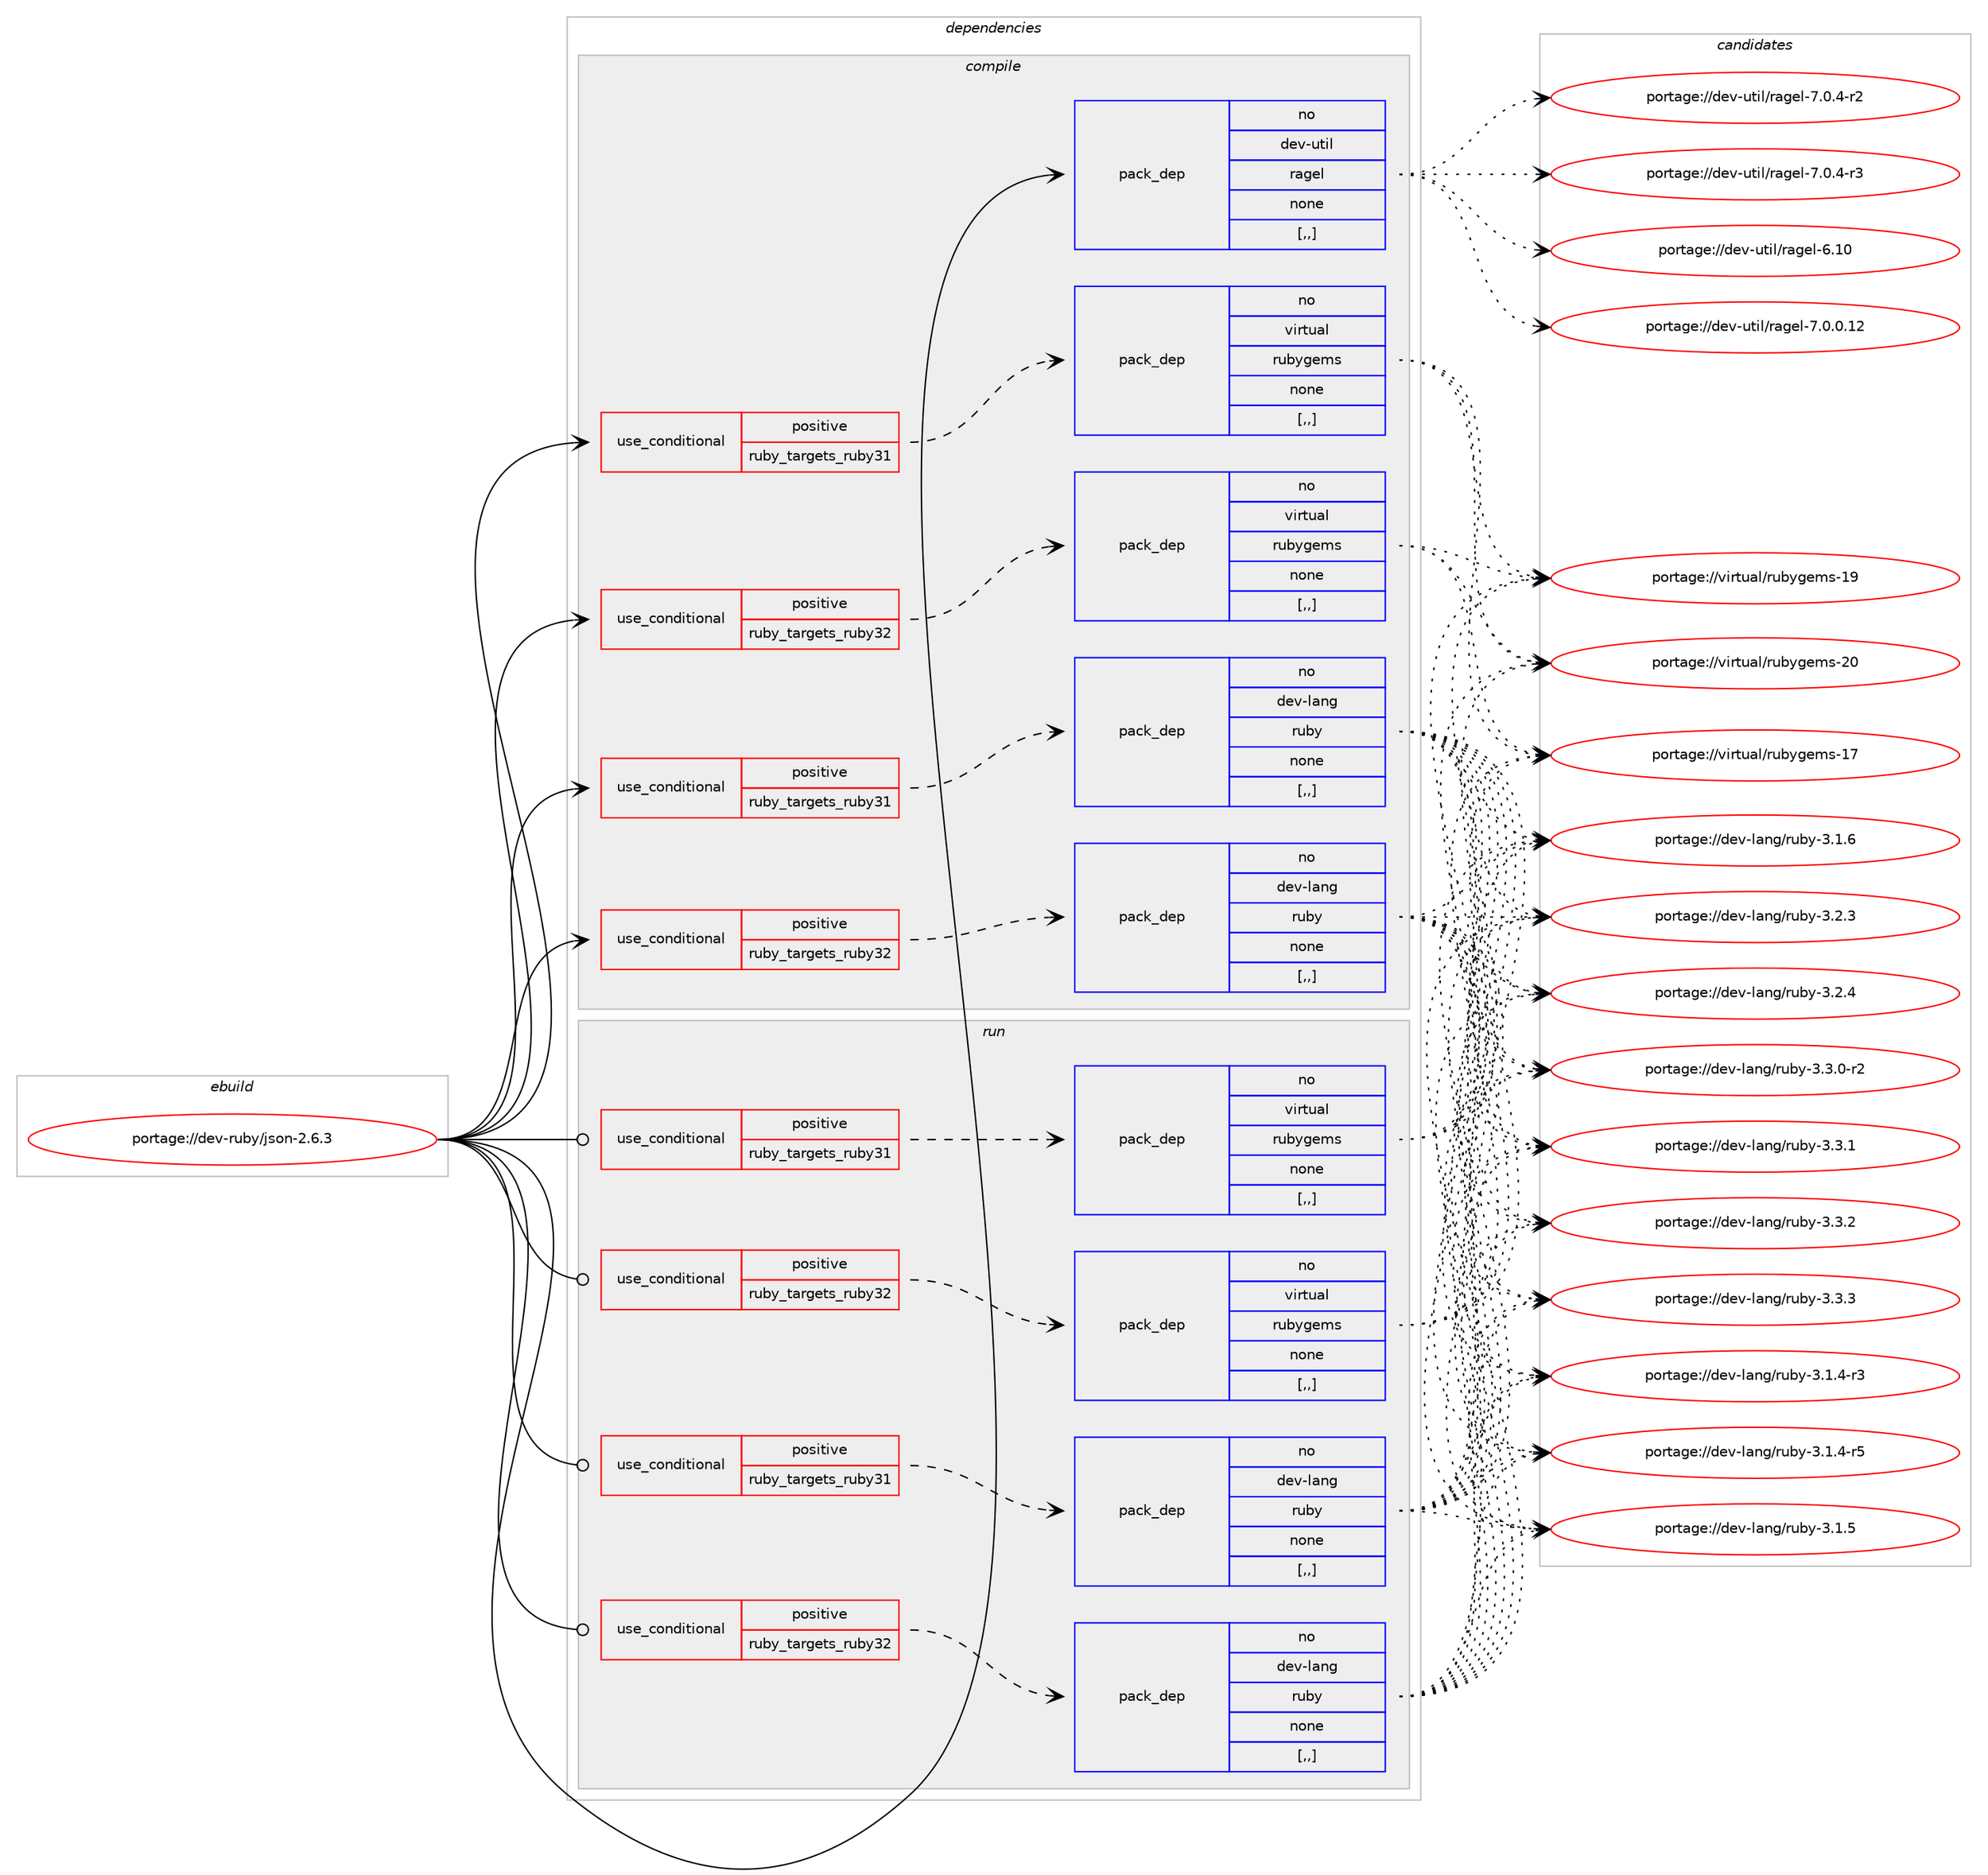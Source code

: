 digraph prolog {

# *************
# Graph options
# *************

newrank=true;
concentrate=true;
compound=true;
graph [rankdir=LR,fontname=Helvetica,fontsize=10,ranksep=1.5];#, ranksep=2.5, nodesep=0.2];
edge  [arrowhead=vee];
node  [fontname=Helvetica,fontsize=10];

# **********
# The ebuild
# **********

subgraph cluster_leftcol {
color=gray;
rank=same;
label=<<i>ebuild</i>>;
id [label="portage://dev-ruby/json-2.6.3", color=red, width=4, href="../dev-ruby/json-2.6.3.svg"];
}

# ****************
# The dependencies
# ****************

subgraph cluster_midcol {
color=gray;
label=<<i>dependencies</i>>;
subgraph cluster_compile {
fillcolor="#eeeeee";
style=filled;
label=<<i>compile</i>>;
subgraph cond48272 {
dependency183756 [label=<<TABLE BORDER="0" CELLBORDER="1" CELLSPACING="0" CELLPADDING="4"><TR><TD ROWSPAN="3" CELLPADDING="10">use_conditional</TD></TR><TR><TD>positive</TD></TR><TR><TD>ruby_targets_ruby31</TD></TR></TABLE>>, shape=none, color=red];
subgraph pack134181 {
dependency183757 [label=<<TABLE BORDER="0" CELLBORDER="1" CELLSPACING="0" CELLPADDING="4" WIDTH="220"><TR><TD ROWSPAN="6" CELLPADDING="30">pack_dep</TD></TR><TR><TD WIDTH="110">no</TD></TR><TR><TD>dev-lang</TD></TR><TR><TD>ruby</TD></TR><TR><TD>none</TD></TR><TR><TD>[,,]</TD></TR></TABLE>>, shape=none, color=blue];
}
dependency183756:e -> dependency183757:w [weight=20,style="dashed",arrowhead="vee"];
}
id:e -> dependency183756:w [weight=20,style="solid",arrowhead="vee"];
subgraph cond48273 {
dependency183758 [label=<<TABLE BORDER="0" CELLBORDER="1" CELLSPACING="0" CELLPADDING="4"><TR><TD ROWSPAN="3" CELLPADDING="10">use_conditional</TD></TR><TR><TD>positive</TD></TR><TR><TD>ruby_targets_ruby31</TD></TR></TABLE>>, shape=none, color=red];
subgraph pack134182 {
dependency183759 [label=<<TABLE BORDER="0" CELLBORDER="1" CELLSPACING="0" CELLPADDING="4" WIDTH="220"><TR><TD ROWSPAN="6" CELLPADDING="30">pack_dep</TD></TR><TR><TD WIDTH="110">no</TD></TR><TR><TD>virtual</TD></TR><TR><TD>rubygems</TD></TR><TR><TD>none</TD></TR><TR><TD>[,,]</TD></TR></TABLE>>, shape=none, color=blue];
}
dependency183758:e -> dependency183759:w [weight=20,style="dashed",arrowhead="vee"];
}
id:e -> dependency183758:w [weight=20,style="solid",arrowhead="vee"];
subgraph cond48274 {
dependency183760 [label=<<TABLE BORDER="0" CELLBORDER="1" CELLSPACING="0" CELLPADDING="4"><TR><TD ROWSPAN="3" CELLPADDING="10">use_conditional</TD></TR><TR><TD>positive</TD></TR><TR><TD>ruby_targets_ruby32</TD></TR></TABLE>>, shape=none, color=red];
subgraph pack134183 {
dependency183761 [label=<<TABLE BORDER="0" CELLBORDER="1" CELLSPACING="0" CELLPADDING="4" WIDTH="220"><TR><TD ROWSPAN="6" CELLPADDING="30">pack_dep</TD></TR><TR><TD WIDTH="110">no</TD></TR><TR><TD>dev-lang</TD></TR><TR><TD>ruby</TD></TR><TR><TD>none</TD></TR><TR><TD>[,,]</TD></TR></TABLE>>, shape=none, color=blue];
}
dependency183760:e -> dependency183761:w [weight=20,style="dashed",arrowhead="vee"];
}
id:e -> dependency183760:w [weight=20,style="solid",arrowhead="vee"];
subgraph cond48275 {
dependency183762 [label=<<TABLE BORDER="0" CELLBORDER="1" CELLSPACING="0" CELLPADDING="4"><TR><TD ROWSPAN="3" CELLPADDING="10">use_conditional</TD></TR><TR><TD>positive</TD></TR><TR><TD>ruby_targets_ruby32</TD></TR></TABLE>>, shape=none, color=red];
subgraph pack134184 {
dependency183763 [label=<<TABLE BORDER="0" CELLBORDER="1" CELLSPACING="0" CELLPADDING="4" WIDTH="220"><TR><TD ROWSPAN="6" CELLPADDING="30">pack_dep</TD></TR><TR><TD WIDTH="110">no</TD></TR><TR><TD>virtual</TD></TR><TR><TD>rubygems</TD></TR><TR><TD>none</TD></TR><TR><TD>[,,]</TD></TR></TABLE>>, shape=none, color=blue];
}
dependency183762:e -> dependency183763:w [weight=20,style="dashed",arrowhead="vee"];
}
id:e -> dependency183762:w [weight=20,style="solid",arrowhead="vee"];
subgraph pack134185 {
dependency183764 [label=<<TABLE BORDER="0" CELLBORDER="1" CELLSPACING="0" CELLPADDING="4" WIDTH="220"><TR><TD ROWSPAN="6" CELLPADDING="30">pack_dep</TD></TR><TR><TD WIDTH="110">no</TD></TR><TR><TD>dev-util</TD></TR><TR><TD>ragel</TD></TR><TR><TD>none</TD></TR><TR><TD>[,,]</TD></TR></TABLE>>, shape=none, color=blue];
}
id:e -> dependency183764:w [weight=20,style="solid",arrowhead="vee"];
}
subgraph cluster_compileandrun {
fillcolor="#eeeeee";
style=filled;
label=<<i>compile and run</i>>;
}
subgraph cluster_run {
fillcolor="#eeeeee";
style=filled;
label=<<i>run</i>>;
subgraph cond48276 {
dependency183765 [label=<<TABLE BORDER="0" CELLBORDER="1" CELLSPACING="0" CELLPADDING="4"><TR><TD ROWSPAN="3" CELLPADDING="10">use_conditional</TD></TR><TR><TD>positive</TD></TR><TR><TD>ruby_targets_ruby31</TD></TR></TABLE>>, shape=none, color=red];
subgraph pack134186 {
dependency183766 [label=<<TABLE BORDER="0" CELLBORDER="1" CELLSPACING="0" CELLPADDING="4" WIDTH="220"><TR><TD ROWSPAN="6" CELLPADDING="30">pack_dep</TD></TR><TR><TD WIDTH="110">no</TD></TR><TR><TD>dev-lang</TD></TR><TR><TD>ruby</TD></TR><TR><TD>none</TD></TR><TR><TD>[,,]</TD></TR></TABLE>>, shape=none, color=blue];
}
dependency183765:e -> dependency183766:w [weight=20,style="dashed",arrowhead="vee"];
}
id:e -> dependency183765:w [weight=20,style="solid",arrowhead="odot"];
subgraph cond48277 {
dependency183767 [label=<<TABLE BORDER="0" CELLBORDER="1" CELLSPACING="0" CELLPADDING="4"><TR><TD ROWSPAN="3" CELLPADDING="10">use_conditional</TD></TR><TR><TD>positive</TD></TR><TR><TD>ruby_targets_ruby31</TD></TR></TABLE>>, shape=none, color=red];
subgraph pack134187 {
dependency183768 [label=<<TABLE BORDER="0" CELLBORDER="1" CELLSPACING="0" CELLPADDING="4" WIDTH="220"><TR><TD ROWSPAN="6" CELLPADDING="30">pack_dep</TD></TR><TR><TD WIDTH="110">no</TD></TR><TR><TD>virtual</TD></TR><TR><TD>rubygems</TD></TR><TR><TD>none</TD></TR><TR><TD>[,,]</TD></TR></TABLE>>, shape=none, color=blue];
}
dependency183767:e -> dependency183768:w [weight=20,style="dashed",arrowhead="vee"];
}
id:e -> dependency183767:w [weight=20,style="solid",arrowhead="odot"];
subgraph cond48278 {
dependency183769 [label=<<TABLE BORDER="0" CELLBORDER="1" CELLSPACING="0" CELLPADDING="4"><TR><TD ROWSPAN="3" CELLPADDING="10">use_conditional</TD></TR><TR><TD>positive</TD></TR><TR><TD>ruby_targets_ruby32</TD></TR></TABLE>>, shape=none, color=red];
subgraph pack134188 {
dependency183770 [label=<<TABLE BORDER="0" CELLBORDER="1" CELLSPACING="0" CELLPADDING="4" WIDTH="220"><TR><TD ROWSPAN="6" CELLPADDING="30">pack_dep</TD></TR><TR><TD WIDTH="110">no</TD></TR><TR><TD>dev-lang</TD></TR><TR><TD>ruby</TD></TR><TR><TD>none</TD></TR><TR><TD>[,,]</TD></TR></TABLE>>, shape=none, color=blue];
}
dependency183769:e -> dependency183770:w [weight=20,style="dashed",arrowhead="vee"];
}
id:e -> dependency183769:w [weight=20,style="solid",arrowhead="odot"];
subgraph cond48279 {
dependency183771 [label=<<TABLE BORDER="0" CELLBORDER="1" CELLSPACING="0" CELLPADDING="4"><TR><TD ROWSPAN="3" CELLPADDING="10">use_conditional</TD></TR><TR><TD>positive</TD></TR><TR><TD>ruby_targets_ruby32</TD></TR></TABLE>>, shape=none, color=red];
subgraph pack134189 {
dependency183772 [label=<<TABLE BORDER="0" CELLBORDER="1" CELLSPACING="0" CELLPADDING="4" WIDTH="220"><TR><TD ROWSPAN="6" CELLPADDING="30">pack_dep</TD></TR><TR><TD WIDTH="110">no</TD></TR><TR><TD>virtual</TD></TR><TR><TD>rubygems</TD></TR><TR><TD>none</TD></TR><TR><TD>[,,]</TD></TR></TABLE>>, shape=none, color=blue];
}
dependency183771:e -> dependency183772:w [weight=20,style="dashed",arrowhead="vee"];
}
id:e -> dependency183771:w [weight=20,style="solid",arrowhead="odot"];
}
}

# **************
# The candidates
# **************

subgraph cluster_choices {
rank=same;
color=gray;
label=<<i>candidates</i>>;

subgraph choice134181 {
color=black;
nodesep=1;
choice100101118451089711010347114117981214551464946524511451 [label="portage://dev-lang/ruby-3.1.4-r3", color=red, width=4,href="../dev-lang/ruby-3.1.4-r3.svg"];
choice100101118451089711010347114117981214551464946524511453 [label="portage://dev-lang/ruby-3.1.4-r5", color=red, width=4,href="../dev-lang/ruby-3.1.4-r5.svg"];
choice10010111845108971101034711411798121455146494653 [label="portage://dev-lang/ruby-3.1.5", color=red, width=4,href="../dev-lang/ruby-3.1.5.svg"];
choice10010111845108971101034711411798121455146494654 [label="portage://dev-lang/ruby-3.1.6", color=red, width=4,href="../dev-lang/ruby-3.1.6.svg"];
choice10010111845108971101034711411798121455146504651 [label="portage://dev-lang/ruby-3.2.3", color=red, width=4,href="../dev-lang/ruby-3.2.3.svg"];
choice10010111845108971101034711411798121455146504652 [label="portage://dev-lang/ruby-3.2.4", color=red, width=4,href="../dev-lang/ruby-3.2.4.svg"];
choice100101118451089711010347114117981214551465146484511450 [label="portage://dev-lang/ruby-3.3.0-r2", color=red, width=4,href="../dev-lang/ruby-3.3.0-r2.svg"];
choice10010111845108971101034711411798121455146514649 [label="portage://dev-lang/ruby-3.3.1", color=red, width=4,href="../dev-lang/ruby-3.3.1.svg"];
choice10010111845108971101034711411798121455146514650 [label="portage://dev-lang/ruby-3.3.2", color=red, width=4,href="../dev-lang/ruby-3.3.2.svg"];
choice10010111845108971101034711411798121455146514651 [label="portage://dev-lang/ruby-3.3.3", color=red, width=4,href="../dev-lang/ruby-3.3.3.svg"];
dependency183757:e -> choice100101118451089711010347114117981214551464946524511451:w [style=dotted,weight="100"];
dependency183757:e -> choice100101118451089711010347114117981214551464946524511453:w [style=dotted,weight="100"];
dependency183757:e -> choice10010111845108971101034711411798121455146494653:w [style=dotted,weight="100"];
dependency183757:e -> choice10010111845108971101034711411798121455146494654:w [style=dotted,weight="100"];
dependency183757:e -> choice10010111845108971101034711411798121455146504651:w [style=dotted,weight="100"];
dependency183757:e -> choice10010111845108971101034711411798121455146504652:w [style=dotted,weight="100"];
dependency183757:e -> choice100101118451089711010347114117981214551465146484511450:w [style=dotted,weight="100"];
dependency183757:e -> choice10010111845108971101034711411798121455146514649:w [style=dotted,weight="100"];
dependency183757:e -> choice10010111845108971101034711411798121455146514650:w [style=dotted,weight="100"];
dependency183757:e -> choice10010111845108971101034711411798121455146514651:w [style=dotted,weight="100"];
}
subgraph choice134182 {
color=black;
nodesep=1;
choice118105114116117971084711411798121103101109115454955 [label="portage://virtual/rubygems-17", color=red, width=4,href="../virtual/rubygems-17.svg"];
choice118105114116117971084711411798121103101109115454957 [label="portage://virtual/rubygems-19", color=red, width=4,href="../virtual/rubygems-19.svg"];
choice118105114116117971084711411798121103101109115455048 [label="portage://virtual/rubygems-20", color=red, width=4,href="../virtual/rubygems-20.svg"];
dependency183759:e -> choice118105114116117971084711411798121103101109115454955:w [style=dotted,weight="100"];
dependency183759:e -> choice118105114116117971084711411798121103101109115454957:w [style=dotted,weight="100"];
dependency183759:e -> choice118105114116117971084711411798121103101109115455048:w [style=dotted,weight="100"];
}
subgraph choice134183 {
color=black;
nodesep=1;
choice100101118451089711010347114117981214551464946524511451 [label="portage://dev-lang/ruby-3.1.4-r3", color=red, width=4,href="../dev-lang/ruby-3.1.4-r3.svg"];
choice100101118451089711010347114117981214551464946524511453 [label="portage://dev-lang/ruby-3.1.4-r5", color=red, width=4,href="../dev-lang/ruby-3.1.4-r5.svg"];
choice10010111845108971101034711411798121455146494653 [label="portage://dev-lang/ruby-3.1.5", color=red, width=4,href="../dev-lang/ruby-3.1.5.svg"];
choice10010111845108971101034711411798121455146494654 [label="portage://dev-lang/ruby-3.1.6", color=red, width=4,href="../dev-lang/ruby-3.1.6.svg"];
choice10010111845108971101034711411798121455146504651 [label="portage://dev-lang/ruby-3.2.3", color=red, width=4,href="../dev-lang/ruby-3.2.3.svg"];
choice10010111845108971101034711411798121455146504652 [label="portage://dev-lang/ruby-3.2.4", color=red, width=4,href="../dev-lang/ruby-3.2.4.svg"];
choice100101118451089711010347114117981214551465146484511450 [label="portage://dev-lang/ruby-3.3.0-r2", color=red, width=4,href="../dev-lang/ruby-3.3.0-r2.svg"];
choice10010111845108971101034711411798121455146514649 [label="portage://dev-lang/ruby-3.3.1", color=red, width=4,href="../dev-lang/ruby-3.3.1.svg"];
choice10010111845108971101034711411798121455146514650 [label="portage://dev-lang/ruby-3.3.2", color=red, width=4,href="../dev-lang/ruby-3.3.2.svg"];
choice10010111845108971101034711411798121455146514651 [label="portage://dev-lang/ruby-3.3.3", color=red, width=4,href="../dev-lang/ruby-3.3.3.svg"];
dependency183761:e -> choice100101118451089711010347114117981214551464946524511451:w [style=dotted,weight="100"];
dependency183761:e -> choice100101118451089711010347114117981214551464946524511453:w [style=dotted,weight="100"];
dependency183761:e -> choice10010111845108971101034711411798121455146494653:w [style=dotted,weight="100"];
dependency183761:e -> choice10010111845108971101034711411798121455146494654:w [style=dotted,weight="100"];
dependency183761:e -> choice10010111845108971101034711411798121455146504651:w [style=dotted,weight="100"];
dependency183761:e -> choice10010111845108971101034711411798121455146504652:w [style=dotted,weight="100"];
dependency183761:e -> choice100101118451089711010347114117981214551465146484511450:w [style=dotted,weight="100"];
dependency183761:e -> choice10010111845108971101034711411798121455146514649:w [style=dotted,weight="100"];
dependency183761:e -> choice10010111845108971101034711411798121455146514650:w [style=dotted,weight="100"];
dependency183761:e -> choice10010111845108971101034711411798121455146514651:w [style=dotted,weight="100"];
}
subgraph choice134184 {
color=black;
nodesep=1;
choice118105114116117971084711411798121103101109115454955 [label="portage://virtual/rubygems-17", color=red, width=4,href="../virtual/rubygems-17.svg"];
choice118105114116117971084711411798121103101109115454957 [label="portage://virtual/rubygems-19", color=red, width=4,href="../virtual/rubygems-19.svg"];
choice118105114116117971084711411798121103101109115455048 [label="portage://virtual/rubygems-20", color=red, width=4,href="../virtual/rubygems-20.svg"];
dependency183763:e -> choice118105114116117971084711411798121103101109115454955:w [style=dotted,weight="100"];
dependency183763:e -> choice118105114116117971084711411798121103101109115454957:w [style=dotted,weight="100"];
dependency183763:e -> choice118105114116117971084711411798121103101109115455048:w [style=dotted,weight="100"];
}
subgraph choice134185 {
color=black;
nodesep=1;
choice1001011184511711610510847114971031011084554464948 [label="portage://dev-util/ragel-6.10", color=red, width=4,href="../dev-util/ragel-6.10.svg"];
choice100101118451171161051084711497103101108455546484648464950 [label="portage://dev-util/ragel-7.0.0.12", color=red, width=4,href="../dev-util/ragel-7.0.0.12.svg"];
choice1001011184511711610510847114971031011084555464846524511450 [label="portage://dev-util/ragel-7.0.4-r2", color=red, width=4,href="../dev-util/ragel-7.0.4-r2.svg"];
choice1001011184511711610510847114971031011084555464846524511451 [label="portage://dev-util/ragel-7.0.4-r3", color=red, width=4,href="../dev-util/ragel-7.0.4-r3.svg"];
dependency183764:e -> choice1001011184511711610510847114971031011084554464948:w [style=dotted,weight="100"];
dependency183764:e -> choice100101118451171161051084711497103101108455546484648464950:w [style=dotted,weight="100"];
dependency183764:e -> choice1001011184511711610510847114971031011084555464846524511450:w [style=dotted,weight="100"];
dependency183764:e -> choice1001011184511711610510847114971031011084555464846524511451:w [style=dotted,weight="100"];
}
subgraph choice134186 {
color=black;
nodesep=1;
choice100101118451089711010347114117981214551464946524511451 [label="portage://dev-lang/ruby-3.1.4-r3", color=red, width=4,href="../dev-lang/ruby-3.1.4-r3.svg"];
choice100101118451089711010347114117981214551464946524511453 [label="portage://dev-lang/ruby-3.1.4-r5", color=red, width=4,href="../dev-lang/ruby-3.1.4-r5.svg"];
choice10010111845108971101034711411798121455146494653 [label="portage://dev-lang/ruby-3.1.5", color=red, width=4,href="../dev-lang/ruby-3.1.5.svg"];
choice10010111845108971101034711411798121455146494654 [label="portage://dev-lang/ruby-3.1.6", color=red, width=4,href="../dev-lang/ruby-3.1.6.svg"];
choice10010111845108971101034711411798121455146504651 [label="portage://dev-lang/ruby-3.2.3", color=red, width=4,href="../dev-lang/ruby-3.2.3.svg"];
choice10010111845108971101034711411798121455146504652 [label="portage://dev-lang/ruby-3.2.4", color=red, width=4,href="../dev-lang/ruby-3.2.4.svg"];
choice100101118451089711010347114117981214551465146484511450 [label="portage://dev-lang/ruby-3.3.0-r2", color=red, width=4,href="../dev-lang/ruby-3.3.0-r2.svg"];
choice10010111845108971101034711411798121455146514649 [label="portage://dev-lang/ruby-3.3.1", color=red, width=4,href="../dev-lang/ruby-3.3.1.svg"];
choice10010111845108971101034711411798121455146514650 [label="portage://dev-lang/ruby-3.3.2", color=red, width=4,href="../dev-lang/ruby-3.3.2.svg"];
choice10010111845108971101034711411798121455146514651 [label="portage://dev-lang/ruby-3.3.3", color=red, width=4,href="../dev-lang/ruby-3.3.3.svg"];
dependency183766:e -> choice100101118451089711010347114117981214551464946524511451:w [style=dotted,weight="100"];
dependency183766:e -> choice100101118451089711010347114117981214551464946524511453:w [style=dotted,weight="100"];
dependency183766:e -> choice10010111845108971101034711411798121455146494653:w [style=dotted,weight="100"];
dependency183766:e -> choice10010111845108971101034711411798121455146494654:w [style=dotted,weight="100"];
dependency183766:e -> choice10010111845108971101034711411798121455146504651:w [style=dotted,weight="100"];
dependency183766:e -> choice10010111845108971101034711411798121455146504652:w [style=dotted,weight="100"];
dependency183766:e -> choice100101118451089711010347114117981214551465146484511450:w [style=dotted,weight="100"];
dependency183766:e -> choice10010111845108971101034711411798121455146514649:w [style=dotted,weight="100"];
dependency183766:e -> choice10010111845108971101034711411798121455146514650:w [style=dotted,weight="100"];
dependency183766:e -> choice10010111845108971101034711411798121455146514651:w [style=dotted,weight="100"];
}
subgraph choice134187 {
color=black;
nodesep=1;
choice118105114116117971084711411798121103101109115454955 [label="portage://virtual/rubygems-17", color=red, width=4,href="../virtual/rubygems-17.svg"];
choice118105114116117971084711411798121103101109115454957 [label="portage://virtual/rubygems-19", color=red, width=4,href="../virtual/rubygems-19.svg"];
choice118105114116117971084711411798121103101109115455048 [label="portage://virtual/rubygems-20", color=red, width=4,href="../virtual/rubygems-20.svg"];
dependency183768:e -> choice118105114116117971084711411798121103101109115454955:w [style=dotted,weight="100"];
dependency183768:e -> choice118105114116117971084711411798121103101109115454957:w [style=dotted,weight="100"];
dependency183768:e -> choice118105114116117971084711411798121103101109115455048:w [style=dotted,weight="100"];
}
subgraph choice134188 {
color=black;
nodesep=1;
choice100101118451089711010347114117981214551464946524511451 [label="portage://dev-lang/ruby-3.1.4-r3", color=red, width=4,href="../dev-lang/ruby-3.1.4-r3.svg"];
choice100101118451089711010347114117981214551464946524511453 [label="portage://dev-lang/ruby-3.1.4-r5", color=red, width=4,href="../dev-lang/ruby-3.1.4-r5.svg"];
choice10010111845108971101034711411798121455146494653 [label="portage://dev-lang/ruby-3.1.5", color=red, width=4,href="../dev-lang/ruby-3.1.5.svg"];
choice10010111845108971101034711411798121455146494654 [label="portage://dev-lang/ruby-3.1.6", color=red, width=4,href="../dev-lang/ruby-3.1.6.svg"];
choice10010111845108971101034711411798121455146504651 [label="portage://dev-lang/ruby-3.2.3", color=red, width=4,href="../dev-lang/ruby-3.2.3.svg"];
choice10010111845108971101034711411798121455146504652 [label="portage://dev-lang/ruby-3.2.4", color=red, width=4,href="../dev-lang/ruby-3.2.4.svg"];
choice100101118451089711010347114117981214551465146484511450 [label="portage://dev-lang/ruby-3.3.0-r2", color=red, width=4,href="../dev-lang/ruby-3.3.0-r2.svg"];
choice10010111845108971101034711411798121455146514649 [label="portage://dev-lang/ruby-3.3.1", color=red, width=4,href="../dev-lang/ruby-3.3.1.svg"];
choice10010111845108971101034711411798121455146514650 [label="portage://dev-lang/ruby-3.3.2", color=red, width=4,href="../dev-lang/ruby-3.3.2.svg"];
choice10010111845108971101034711411798121455146514651 [label="portage://dev-lang/ruby-3.3.3", color=red, width=4,href="../dev-lang/ruby-3.3.3.svg"];
dependency183770:e -> choice100101118451089711010347114117981214551464946524511451:w [style=dotted,weight="100"];
dependency183770:e -> choice100101118451089711010347114117981214551464946524511453:w [style=dotted,weight="100"];
dependency183770:e -> choice10010111845108971101034711411798121455146494653:w [style=dotted,weight="100"];
dependency183770:e -> choice10010111845108971101034711411798121455146494654:w [style=dotted,weight="100"];
dependency183770:e -> choice10010111845108971101034711411798121455146504651:w [style=dotted,weight="100"];
dependency183770:e -> choice10010111845108971101034711411798121455146504652:w [style=dotted,weight="100"];
dependency183770:e -> choice100101118451089711010347114117981214551465146484511450:w [style=dotted,weight="100"];
dependency183770:e -> choice10010111845108971101034711411798121455146514649:w [style=dotted,weight="100"];
dependency183770:e -> choice10010111845108971101034711411798121455146514650:w [style=dotted,weight="100"];
dependency183770:e -> choice10010111845108971101034711411798121455146514651:w [style=dotted,weight="100"];
}
subgraph choice134189 {
color=black;
nodesep=1;
choice118105114116117971084711411798121103101109115454955 [label="portage://virtual/rubygems-17", color=red, width=4,href="../virtual/rubygems-17.svg"];
choice118105114116117971084711411798121103101109115454957 [label="portage://virtual/rubygems-19", color=red, width=4,href="../virtual/rubygems-19.svg"];
choice118105114116117971084711411798121103101109115455048 [label="portage://virtual/rubygems-20", color=red, width=4,href="../virtual/rubygems-20.svg"];
dependency183772:e -> choice118105114116117971084711411798121103101109115454955:w [style=dotted,weight="100"];
dependency183772:e -> choice118105114116117971084711411798121103101109115454957:w [style=dotted,weight="100"];
dependency183772:e -> choice118105114116117971084711411798121103101109115455048:w [style=dotted,weight="100"];
}
}

}
